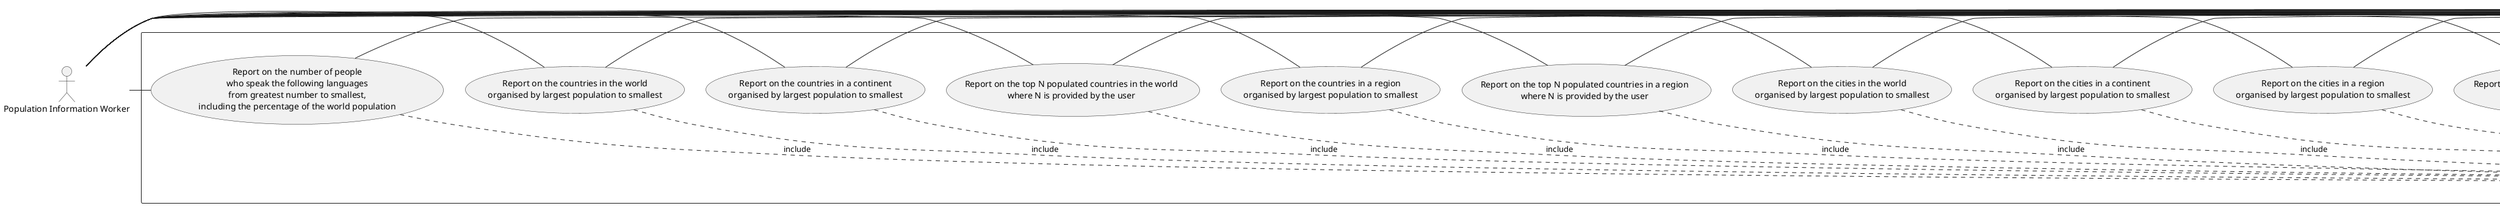 @startuml

actor HR as "Population Information Worker"

Database Database

rectangle "World System" {
    usecase UC1 as "Report on the population of people, people living in cities,
     and people not living in cities in each country"
    usecase UC2 as "Report on the population of people, people living in cities,
    and people not living in cities in each region"
    usecase UC3 as "Report on the population of people, people living in cities,
     and people not living in cities in each continent"
    usecase UC4 as "Report on the cities in a district
     organised by largest population to smallest"
    usecase UC5 as "Report on the cities in a country
     organised by largest population to smallest"
    usecase UC6 as "Report on the cities in a region
     organised by largest population to smallest"
    usecase UC7 as "Report on the top N populated capital cities in a region
     where N is provided by the user"
    usecase UC8 as "Report on the top N populated capital cities in a continent
     where N is provided by the user"
    usecase UC9 as "Report on the top N populated capital cities in the world
     where N is provided by the user"
    usecase UC10 as "Report on the capital cities in a region
     organised by largest to smallest"
    usecase UC11 as "Report on the capital cities in a continent
     organised by largest population to smallest"
    usecase UC12 as "Report on the capital cities in the world
     organised by largest population to smallest"
    usecase UC13 as "Report on the top N populated cities in a district
     where N is provided by the usert"
    usecase UC14 as "Report on the top N populated cities in a country
     where N is provided by the user"
    usecase UC15 as "Report on the top N populated cities in a region
     where N is provided by the user"
    usecase UC16 as "Report on the top N populated cities in a continent
     where N is provided by the user"
    usecase UC17 as "Report on the top N populated cities in the world
     where N is provided by the user"
    usecase UC18 as "Report on the cities in a region
     organised by largest population to smallest"
    usecase UC19 as "Report on the cities in a continent
     organised by largest population to smallest"
    usecase UC20 as "Report on the cities in the world
     organised by largest population to smallest"
    usecase UC21 as "Report on the top N populated countries in a region
     where N is provided by the user"
    usecase UC22 as "Report on the countries in a region
     organised by largest population to smallest"
    usecase UC23 as "Report on the top N populated countries in the world
     where N is provided by the user"
    usecase UC24 as "Report on the countries in a continent
     organised by largest population to smallest"
    usecase UC25 as "Report on the countries in the world
     organised by largest population to smallest"
    usecase UC26 as "Report on the number of people
     who speak the following languages
    from greatest number to smallest,
    including the percentage of the world population"



    usecase UCa as "Print Reports"

    HR - UC1
    HR - UC2
    HR - UC3
    HR - UC4
    HR - UC5
    HR - UC6
    HR - UC7
    HR - UC8
    HR - UC9
    HR - UC10
    HR - UC11
    HR - UC12
    HR - UC13
    HR - UC14
    HR - UC15
    HR - UC16
    HR - UC17
    HR - UC18
    HR - UC19
    HR - UC20
    HR - UC21
    HR - UC22
    HR - UC23
    HR - UC24
    HR - UC25
    HR - UC26
    UC1 ..> UCa : include
    UC2 ..> UCa : include
    UC3 ..> UCa : include
    UC4 ..> UCa : include
    UC5 ..> UCa : include
    UC6 ..> UCa : include
    UC7 ..> UCa : include
    UC8 ..> UCa : include
    UC9 ..> UCa : include
    UC10 ..> UCa : include
    UC11 ..> UCa : include
    UC12 ..> UCa : include
    UC13 ..> UCa : include
    UC14 ..> UCa : include
    UC15 ..> UCa : include
    UC16 ..> UCa : include
    UC17 ..> UCa : include
    UC18 ..> UCa : include
    UC19 ..> UCa : include
    UC20 ..> UCa : include
    UC21 ..> UCa : include
    UC22 ..> UCa : include
    UC23 ..> UCa : include
    UC24 ..> UCa : include
    UC25 ..> UCa : include
    UC26 ..> UCa : include
    UC1 - Database
    UC2 - Database
    UC3 - Database
    UC4 - Database
    UC5 - Database
    UC6 - Database
    UC7 - Database
    UC8 - Database
    UC9 - Database
    UC10 - Database
    UC11 - Database
    UC12 - Database
    UC13 - Database
    UC14 - Database
    UC15 - Database
    UC16 - Database
    UC17 - Database
    UC18 - Database
    UC19 - Database
    UC20 - Database
    UC21 - Database
    UC22 - Database
    UC23 - Database
    UC24 - Database
    UC25 - Database
    UC26 - Database
}
@enduml